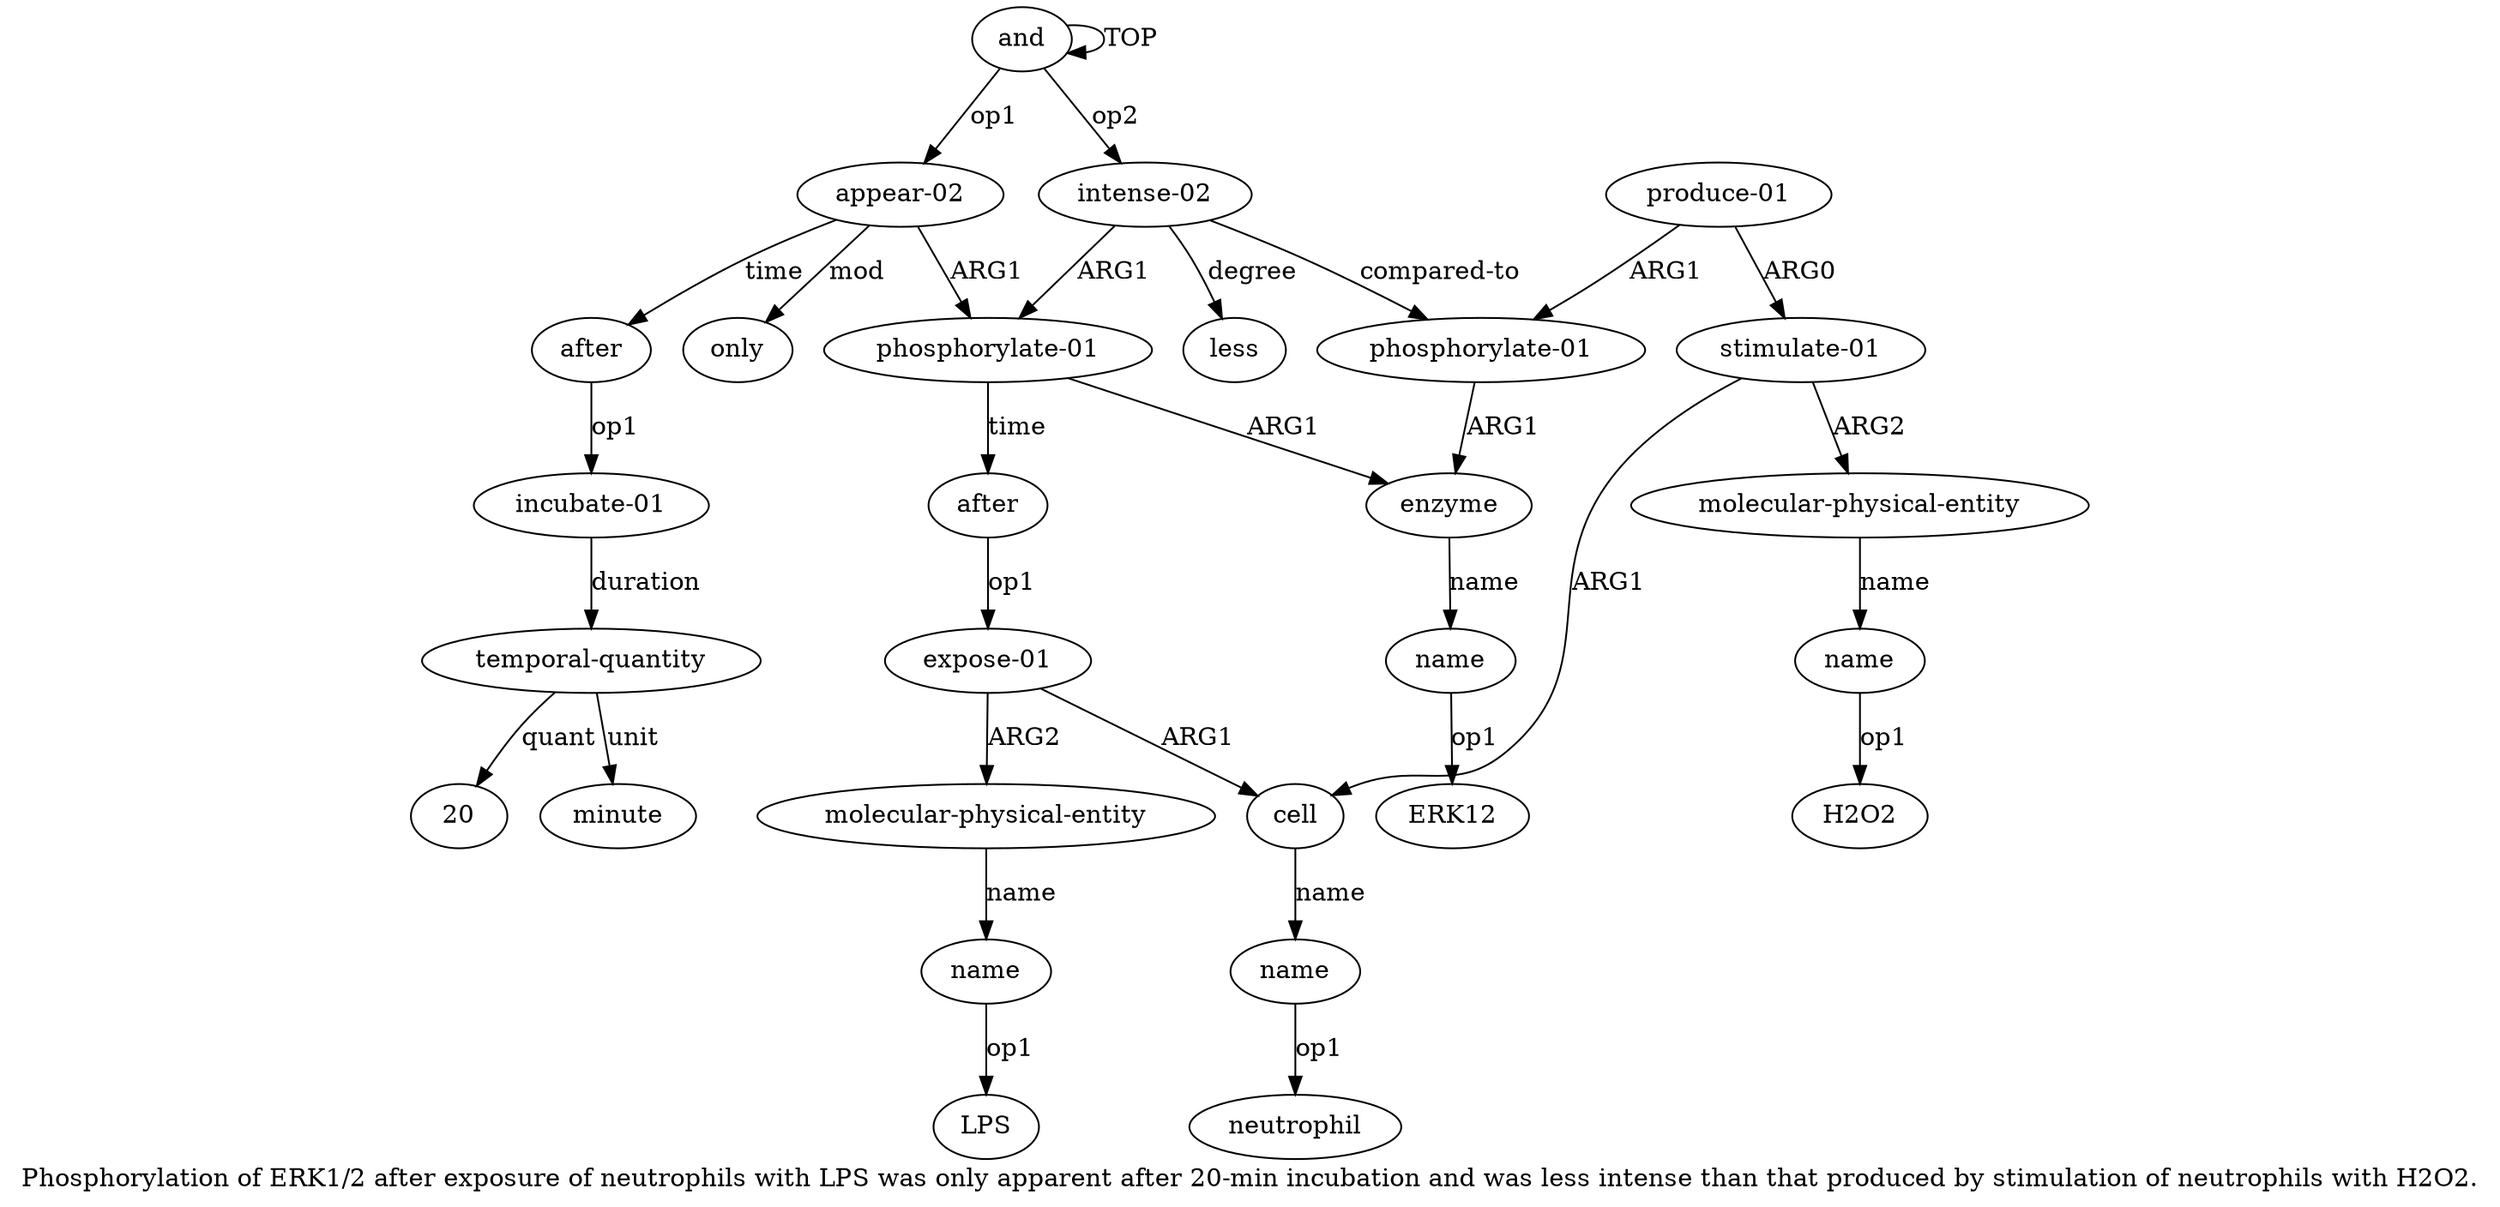 digraph  {
	graph [label="Phosphorylation of ERK1/2 after exposure of neutrophils with LPS was only apparent after 20-min incubation and was less intense \
than that produced by stimulation of neutrophils with H2O2."];
	node [label="\N"];
	a20	 [color=black,
		gold_ind=20,
		gold_label="stimulate-01",
		label="stimulate-01",
		test_ind=20,
		test_label="stimulate-01"];
	a21	 [color=black,
		gold_ind=21,
		gold_label="molecular-physical-entity",
		label="molecular-physical-entity",
		test_ind=21,
		test_label="molecular-physical-entity"];
	a20 -> a21 [key=0,
	color=black,
	gold_label=ARG2,
	label=ARG2,
	test_label=ARG2];
a7 [color=black,
	gold_ind=7,
	gold_label=cell,
	label=cell,
	test_ind=7,
	test_label=cell];
a20 -> a7 [key=0,
color=black,
gold_label=ARG1,
label=ARG1,
test_label=ARG1];
a22 [color=black,
gold_ind=22,
gold_label=name,
label=name,
test_ind=22,
test_label=name];
a21 -> a22 [key=0,
color=black,
gold_label=name,
label=name,
test_label=name];
"a22 H2O2" [color=black,
gold_ind=-1,
gold_label=H2O2,
label=H2O2,
test_ind=-1,
test_label=H2O2];
a22 -> "a22 H2O2" [key=0,
color=black,
gold_label=op1,
label=op1,
test_label=op1];
"a8 neutrophil" [color=black,
gold_ind=-1,
gold_label=neutrophil,
label=neutrophil,
test_ind=-1,
test_label=neutrophil];
"a10 LPS" [color=black,
gold_ind=-1,
gold_label=LPS,
label=LPS,
test_ind=-1,
test_label=LPS];
"a14 20" [color=black,
gold_ind=-1,
gold_label=20,
label=20,
test_ind=-1,
test_label=20];
a15 [color=black,
gold_ind=15,
gold_label=minute,
label=minute,
test_ind=15,
test_label=minute];
a14 [color=black,
gold_ind=14,
gold_label="temporal-quantity",
label="temporal-quantity",
test_ind=14,
test_label="temporal-quantity"];
a14 -> "a14 20" [key=0,
color=black,
gold_label=quant,
label=quant,
test_label=quant];
a14 -> a15 [key=0,
color=black,
gold_label=unit,
label=unit,
test_label=unit];
a17 [color=black,
gold_ind=17,
gold_label=less,
label=less,
test_ind=17,
test_label=less];
a16 [color=black,
gold_ind=16,
gold_label="intense-02",
label="intense-02",
test_ind=16,
test_label="intense-02"];
a16 -> a17 [key=0,
color=black,
gold_label=degree,
label=degree,
test_label=degree];
a18 [color=black,
gold_ind=18,
gold_label="phosphorylate-01",
label="phosphorylate-01",
test_ind=18,
test_label="phosphorylate-01"];
a16 -> a18 [key=0,
color=black,
gold_label="compared-to",
label="compared-to",
test_label="compared-to"];
a2 [color=black,
gold_ind=2,
gold_label="phosphorylate-01",
label="phosphorylate-01",
test_ind=2,
test_label="phosphorylate-01"];
a16 -> a2 [key=0,
color=black,
gold_label=ARG1,
label=ARG1,
test_label=ARG1];
a11 [color=black,
gold_ind=11,
gold_label=only,
label=only,
test_ind=11,
test_label=only];
a10 [color=black,
gold_ind=10,
gold_label=name,
label=name,
test_ind=10,
test_label=name];
a10 -> "a10 LPS" [key=0,
color=black,
gold_label=op1,
label=op1,
test_label=op1];
a13 [color=black,
gold_ind=13,
gold_label="incubate-01",
label="incubate-01",
test_ind=13,
test_label="incubate-01"];
a13 -> a14 [key=0,
color=black,
gold_label=duration,
label=duration,
test_label=duration];
a12 [color=black,
gold_ind=12,
gold_label=after,
label=after,
test_ind=12,
test_label=after];
a12 -> a13 [key=0,
color=black,
gold_label=op1,
label=op1,
test_label=op1];
a19 [color=black,
gold_ind=19,
gold_label="produce-01",
label="produce-01",
test_ind=19,
test_label="produce-01"];
a19 -> a20 [key=0,
color=black,
gold_label=ARG0,
label=ARG0,
test_label=ARG0];
a19 -> a18 [key=0,
color=black,
gold_label=ARG1,
label=ARG1,
test_label=ARG1];
a3 [color=black,
gold_ind=3,
gold_label=enzyme,
label=enzyme,
test_ind=3,
test_label=enzyme];
a18 -> a3 [key=0,
color=black,
gold_label=ARG1,
label=ARG1,
test_label=ARG1];
a1 [color=black,
gold_ind=1,
gold_label="appear-02",
label="appear-02",
test_ind=1,
test_label="appear-02"];
a1 -> a11 [key=0,
color=black,
gold_label=mod,
label=mod,
test_label=mod];
a1 -> a12 [key=0,
color=black,
gold_label=time,
label=time,
test_label=time];
a1 -> a2 [key=0,
color=black,
gold_label=ARG1,
label=ARG1,
test_label=ARG1];
a0 [color=black,
gold_ind=0,
gold_label=and,
label=and,
test_ind=0,
test_label=and];
a0 -> a16 [key=0,
color=black,
gold_label=op2,
label=op2,
test_label=op2];
a0 -> a1 [key=0,
color=black,
gold_label=op1,
label=op1,
test_label=op1];
a0 -> a0 [key=0,
color=black,
gold_label=TOP,
label=TOP,
test_label=TOP];
a4 [color=black,
gold_ind=4,
gold_label=name,
label=name,
test_ind=4,
test_label=name];
a3 -> a4 [key=0,
color=black,
gold_label=name,
label=name,
test_label=name];
a2 -> a3 [key=0,
color=black,
gold_label=ARG1,
label=ARG1,
test_label=ARG1];
a5 [color=black,
gold_ind=5,
gold_label=after,
label=after,
test_ind=5,
test_label=after];
a2 -> a5 [key=0,
color=black,
gold_label=time,
label=time,
test_label=time];
a6 [color=black,
gold_ind=6,
gold_label="expose-01",
label="expose-01",
test_ind=6,
test_label="expose-01"];
a5 -> a6 [key=0,
color=black,
gold_label=op1,
label=op1,
test_label=op1];
"a4 ERK12" [color=black,
gold_ind=-1,
gold_label=ERK12,
label=ERK12,
test_ind=-1,
test_label=ERK12];
a4 -> "a4 ERK12" [key=0,
color=black,
gold_label=op1,
label=op1,
test_label=op1];
a8 [color=black,
gold_ind=8,
gold_label=name,
label=name,
test_ind=8,
test_label=name];
a7 -> a8 [key=0,
color=black,
gold_label=name,
label=name,
test_label=name];
a6 -> a7 [key=0,
color=black,
gold_label=ARG1,
label=ARG1,
test_label=ARG1];
a9 [color=black,
gold_ind=9,
gold_label="molecular-physical-entity",
label="molecular-physical-entity",
test_ind=9,
test_label="molecular-physical-entity"];
a6 -> a9 [key=0,
color=black,
gold_label=ARG2,
label=ARG2,
test_label=ARG2];
a9 -> a10 [key=0,
color=black,
gold_label=name,
label=name,
test_label=name];
a8 -> "a8 neutrophil" [key=0,
color=black,
gold_label=op1,
label=op1,
test_label=op1];
}
